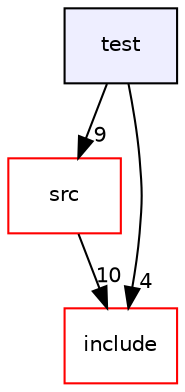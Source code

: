 digraph "/home/travis/build/AliceO2Group/Monitoring/test" {
  bgcolor=transparent;
  compound=true
  node [ fontsize="10", fontname="Helvetica"];
  edge [ labelfontsize="10", labelfontname="Helvetica"];
  dir_4b7e59881ded8b4df16e41a66091e071 [shape=box, label="test", style="filled", fillcolor="#eeeeff", pencolor="black", URL="dir_4b7e59881ded8b4df16e41a66091e071.html"];
  dir_c8e4ae565341e7bc08b628789fd961a6 [shape=box label="src" color="red" URL="dir_c8e4ae565341e7bc08b628789fd961a6.html"];
  dir_3ea03b5bad7df07991502014a866ac0e [shape=box label="include" color="red" URL="dir_3ea03b5bad7df07991502014a866ac0e.html"];
  dir_c8e4ae565341e7bc08b628789fd961a6->dir_3ea03b5bad7df07991502014a866ac0e [headlabel="10", labeldistance=1.5 headhref="dir_000009_000007.html"];
  dir_4b7e59881ded8b4df16e41a66091e071->dir_c8e4ae565341e7bc08b628789fd961a6 [headlabel="9", labeldistance=1.5 headhref="dir_000014_000009.html"];
  dir_4b7e59881ded8b4df16e41a66091e071->dir_3ea03b5bad7df07991502014a866ac0e [headlabel="4", labeldistance=1.5 headhref="dir_000014_000007.html"];
}
